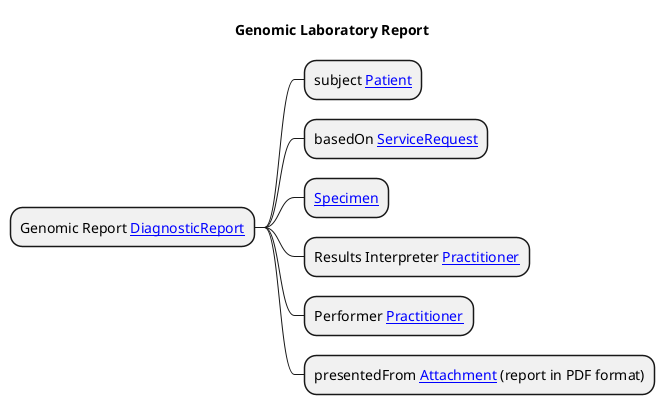 @startmindmap

title "Genomic Laboratory Report"

* Genomic Report [[StructureDefinition-DiagnosticReport.html DiagnosticReport]]
** subject [[StructureDefinition-Patient.html Patient]]
** basedOn [[StructureDefinition-ServiceRequest.html ServiceRequest]]
** [[StructureDefinition-Specimen.html Specimen]]
** Results Interpreter [[StructureDefinition-Practitioner.html Practitioner]]
** Performer [[StructureDefinition-Practitioner.html Practitioner]]
** presentedFrom [[StructureDefinition-NWAttachment.html Attachment]] (report in PDF format)

@endmindmap
